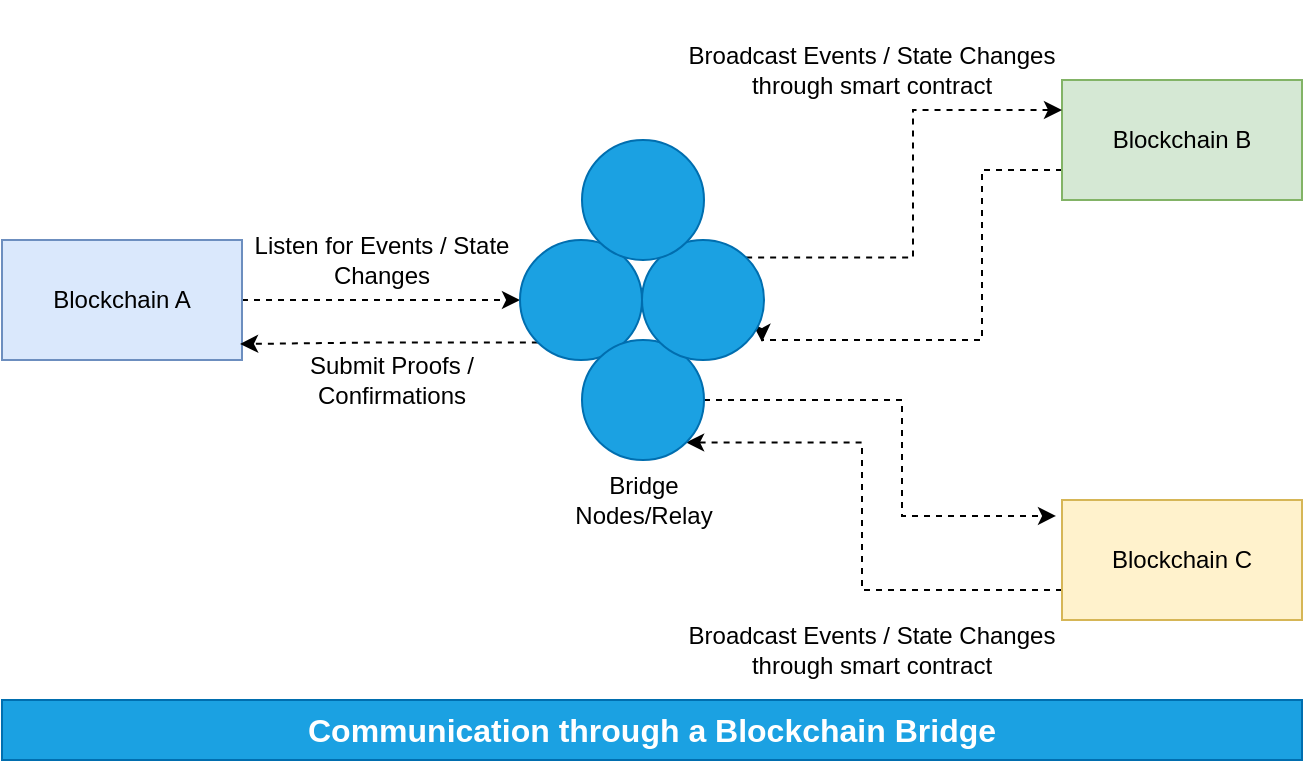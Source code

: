<mxfile version="21.3.2" type="device">
  <diagram name="Page-1" id="g6MJ2BGsy2H--Gs6YVRM">
    <mxGraphModel dx="954" dy="647" grid="1" gridSize="10" guides="1" tooltips="1" connect="1" arrows="1" fold="1" page="1" pageScale="1" pageWidth="827" pageHeight="1169" math="0" shadow="0">
      <root>
        <mxCell id="0" />
        <mxCell id="1" parent="0" />
        <mxCell id="1H-UabXNkRfVxXWJ81TK-16" style="edgeStyle=orthogonalEdgeStyle;rounded=0;orthogonalLoop=1;jettySize=auto;html=1;exitX=1;exitY=0.5;exitDx=0;exitDy=0;entryX=0;entryY=0.5;entryDx=0;entryDy=0;dashed=1;" parent="1" source="ymWy0TGJqXgR9-VHRsqB-4" target="ymWy0TGJqXgR9-VHRsqB-16" edge="1">
          <mxGeometry relative="1" as="geometry" />
        </mxCell>
        <mxCell id="ymWy0TGJqXgR9-VHRsqB-4" value="Blockchain A" style="rounded=0;whiteSpace=wrap;html=1;fillColor=#dae8fc;strokeColor=#6c8ebf;" parent="1" vertex="1">
          <mxGeometry x="70" y="180" width="120" height="60" as="geometry" />
        </mxCell>
        <mxCell id="ymWy0TGJqXgR9-VHRsqB-5" value="Listen for Events / State Changes" style="text;html=1;strokeColor=none;fillColor=none;align=center;verticalAlign=middle;whiteSpace=wrap;rounded=0;" parent="1" vertex="1">
          <mxGeometry x="184" y="180" width="152" height="20" as="geometry" />
        </mxCell>
        <mxCell id="ymWy0TGJqXgR9-VHRsqB-6" value="Submit Proofs / Confirmations" style="text;html=1;strokeColor=none;fillColor=none;align=center;verticalAlign=middle;whiteSpace=wrap;rounded=0;" parent="1" vertex="1">
          <mxGeometry x="190" y="240" width="150" height="20" as="geometry" />
        </mxCell>
        <mxCell id="1H-UabXNkRfVxXWJ81TK-18" style="edgeStyle=orthogonalEdgeStyle;rounded=0;orthogonalLoop=1;jettySize=auto;html=1;exitX=0;exitY=1;exitDx=0;exitDy=0;entryX=0.992;entryY=0.867;entryDx=0;entryDy=0;entryPerimeter=0;dashed=1;" parent="1" source="ymWy0TGJqXgR9-VHRsqB-16" target="ymWy0TGJqXgR9-VHRsqB-4" edge="1">
          <mxGeometry relative="1" as="geometry" />
        </mxCell>
        <mxCell id="ymWy0TGJqXgR9-VHRsqB-16" value="" style="ellipse;whiteSpace=wrap;html=1;fillColor=#1ba1e2;fontColor=#ffffff;strokeColor=#006EAF;" parent="1" vertex="1">
          <mxGeometry x="329" y="180" width="61" height="60" as="geometry" />
        </mxCell>
        <mxCell id="ymWy0TGJqXgR9-VHRsqB-17" value="Bridge Nodes/Relay" style="text;html=1;strokeColor=none;fillColor=none;align=center;verticalAlign=middle;whiteSpace=wrap;rounded=0;" parent="1" vertex="1">
          <mxGeometry x="361" y="295" width="60" height="30" as="geometry" />
        </mxCell>
        <mxCell id="1H-UabXNkRfVxXWJ81TK-22" style="edgeStyle=orthogonalEdgeStyle;rounded=0;orthogonalLoop=1;jettySize=auto;html=1;exitX=0;exitY=0.75;exitDx=0;exitDy=0;entryX=0.984;entryY=0.85;entryDx=0;entryDy=0;entryPerimeter=0;dashed=1;" parent="1" source="ymWy0TGJqXgR9-VHRsqB-21" target="1H-UabXNkRfVxXWJ81TK-13" edge="1">
          <mxGeometry relative="1" as="geometry">
            <Array as="points">
              <mxPoint x="560" y="145" />
              <mxPoint x="560" y="230" />
            </Array>
          </mxGeometry>
        </mxCell>
        <mxCell id="ymWy0TGJqXgR9-VHRsqB-21" value="Blockchain B" style="rounded=0;whiteSpace=wrap;html=1;fillColor=#d5e8d4;strokeColor=#82b366;" parent="1" vertex="1">
          <mxGeometry x="600" y="100" width="120" height="60" as="geometry" />
        </mxCell>
        <mxCell id="1H-UabXNkRfVxXWJ81TK-10" value="Broadcast Events / State Changes through smart contract" style="text;html=1;strokeColor=none;fillColor=none;align=center;verticalAlign=middle;whiteSpace=wrap;rounded=0;" parent="1" vertex="1">
          <mxGeometry x="410" y="350" width="190" height="70" as="geometry" />
        </mxCell>
        <mxCell id="1H-UabXNkRfVxXWJ81TK-24" style="edgeStyle=orthogonalEdgeStyle;rounded=0;orthogonalLoop=1;jettySize=auto;html=1;exitX=0;exitY=0.75;exitDx=0;exitDy=0;entryX=1;entryY=1;entryDx=0;entryDy=0;dashed=1;" parent="1" source="1H-UabXNkRfVxXWJ81TK-11" target="1H-UabXNkRfVxXWJ81TK-12" edge="1">
          <mxGeometry relative="1" as="geometry">
            <Array as="points">
              <mxPoint x="500" y="355" />
              <mxPoint x="500" y="281" />
            </Array>
          </mxGeometry>
        </mxCell>
        <mxCell id="1H-UabXNkRfVxXWJ81TK-11" value="Blockchain C" style="rounded=0;whiteSpace=wrap;html=1;fillColor=#fff2cc;strokeColor=#d6b656;" parent="1" vertex="1">
          <mxGeometry x="600" y="310" width="120" height="60" as="geometry" />
        </mxCell>
        <mxCell id="1H-UabXNkRfVxXWJ81TK-25" style="edgeStyle=orthogonalEdgeStyle;rounded=0;orthogonalLoop=1;jettySize=auto;html=1;exitX=1;exitY=0.5;exitDx=0;exitDy=0;entryX=-0.025;entryY=0.133;entryDx=0;entryDy=0;entryPerimeter=0;dashed=1;" parent="1" source="1H-UabXNkRfVxXWJ81TK-12" target="1H-UabXNkRfVxXWJ81TK-11" edge="1">
          <mxGeometry relative="1" as="geometry">
            <Array as="points">
              <mxPoint x="520" y="260" />
              <mxPoint x="520" y="318" />
            </Array>
          </mxGeometry>
        </mxCell>
        <mxCell id="1H-UabXNkRfVxXWJ81TK-12" value="" style="ellipse;whiteSpace=wrap;html=1;fillColor=#1ba1e2;fontColor=#ffffff;strokeColor=#006EAF;" parent="1" vertex="1">
          <mxGeometry x="360" y="230" width="61" height="60" as="geometry" />
        </mxCell>
        <mxCell id="1H-UabXNkRfVxXWJ81TK-21" style="edgeStyle=orthogonalEdgeStyle;rounded=0;orthogonalLoop=1;jettySize=auto;html=1;exitX=1;exitY=0;exitDx=0;exitDy=0;entryX=0;entryY=0.25;entryDx=0;entryDy=0;dashed=1;" parent="1" source="1H-UabXNkRfVxXWJ81TK-13" target="ymWy0TGJqXgR9-VHRsqB-21" edge="1">
          <mxGeometry relative="1" as="geometry" />
        </mxCell>
        <mxCell id="1H-UabXNkRfVxXWJ81TK-13" value="" style="ellipse;whiteSpace=wrap;html=1;fillColor=#1ba1e2;fontColor=#ffffff;strokeColor=#006EAF;" parent="1" vertex="1">
          <mxGeometry x="390" y="180" width="61" height="60" as="geometry" />
        </mxCell>
        <mxCell id="1H-UabXNkRfVxXWJ81TK-14" value="" style="ellipse;whiteSpace=wrap;html=1;fillColor=#1ba1e2;fontColor=#ffffff;strokeColor=#006EAF;" parent="1" vertex="1">
          <mxGeometry x="360" y="130" width="61" height="60" as="geometry" />
        </mxCell>
        <mxCell id="1H-UabXNkRfVxXWJ81TK-27" value="Broadcast Events / State Changes through smart contract" style="text;html=1;strokeColor=none;fillColor=none;align=center;verticalAlign=middle;whiteSpace=wrap;rounded=0;" parent="1" vertex="1">
          <mxGeometry x="410" y="60" width="190" height="70" as="geometry" />
        </mxCell>
        <mxCell id="1H-UabXNkRfVxXWJ81TK-28" value="Communication through a Blockchain Bridge" style="text;html=1;align=center;verticalAlign=middle;whiteSpace=wrap;rounded=0;fillColor=#1ba1e2;fontColor=#ffffff;strokeColor=#006EAF;fontStyle=1;fontSize=16;" parent="1" vertex="1">
          <mxGeometry x="70" y="410" width="650" height="30" as="geometry" />
        </mxCell>
      </root>
    </mxGraphModel>
  </diagram>
</mxfile>

